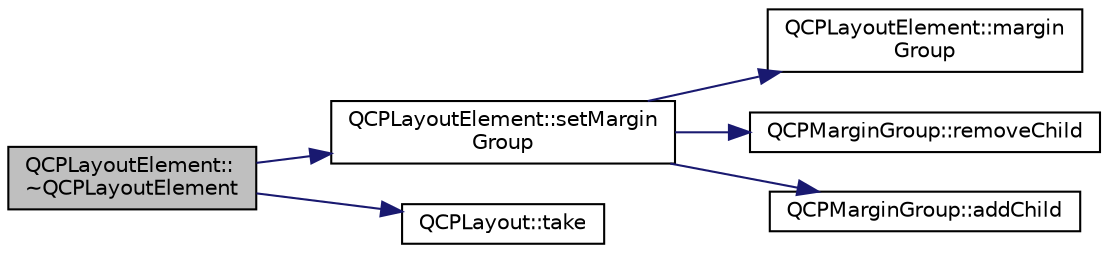digraph "QCPLayoutElement::~QCPLayoutElement"
{
  edge [fontname="Helvetica",fontsize="10",labelfontname="Helvetica",labelfontsize="10"];
  node [fontname="Helvetica",fontsize="10",shape=record];
  rankdir="LR";
  Node2 [label="QCPLayoutElement::\l~QCPLayoutElement",height=0.2,width=0.4,color="black", fillcolor="grey75", style="filled", fontcolor="black"];
  Node2 -> Node3 [color="midnightblue",fontsize="10",style="solid",fontname="Helvetica"];
  Node3 [label="QCPLayoutElement::setMargin\lGroup",height=0.2,width=0.4,color="black", fillcolor="white", style="filled",URL="$d5/db3/class_q_c_p_layout_element.html#a516e56f76b6bc100e8e71d329866847d"];
  Node3 -> Node4 [color="midnightblue",fontsize="10",style="solid",fontname="Helvetica"];
  Node4 [label="QCPLayoutElement::margin\lGroup",height=0.2,width=0.4,color="black", fillcolor="white", style="filled",URL="$d5/db3/class_q_c_p_layout_element.html#a8af6bcf81e12fe1d6f44490f34522b90"];
  Node3 -> Node5 [color="midnightblue",fontsize="10",style="solid",fontname="Helvetica"];
  Node5 [label="QCPMarginGroup::removeChild",height=0.2,width=0.4,color="black", fillcolor="white", style="filled",URL="$d5/d08/class_q_c_p_margin_group.html#a20ab3286062957d99b58db683fe725b0"];
  Node3 -> Node6 [color="midnightblue",fontsize="10",style="solid",fontname="Helvetica"];
  Node6 [label="QCPMarginGroup::addChild",height=0.2,width=0.4,color="black", fillcolor="white", style="filled",URL="$d5/d08/class_q_c_p_margin_group.html#acb9c3a35acec655c2895b7eb95ee0524"];
  Node2 -> Node7 [color="midnightblue",fontsize="10",style="solid",fontname="Helvetica"];
  Node7 [label="QCPLayout::take",height=0.2,width=0.4,color="black", fillcolor="white", style="filled",URL="$de/d58/class_q_c_p_layout.html#ada26cd17e56472b0b4d7fbbc96873e4c"];
}
